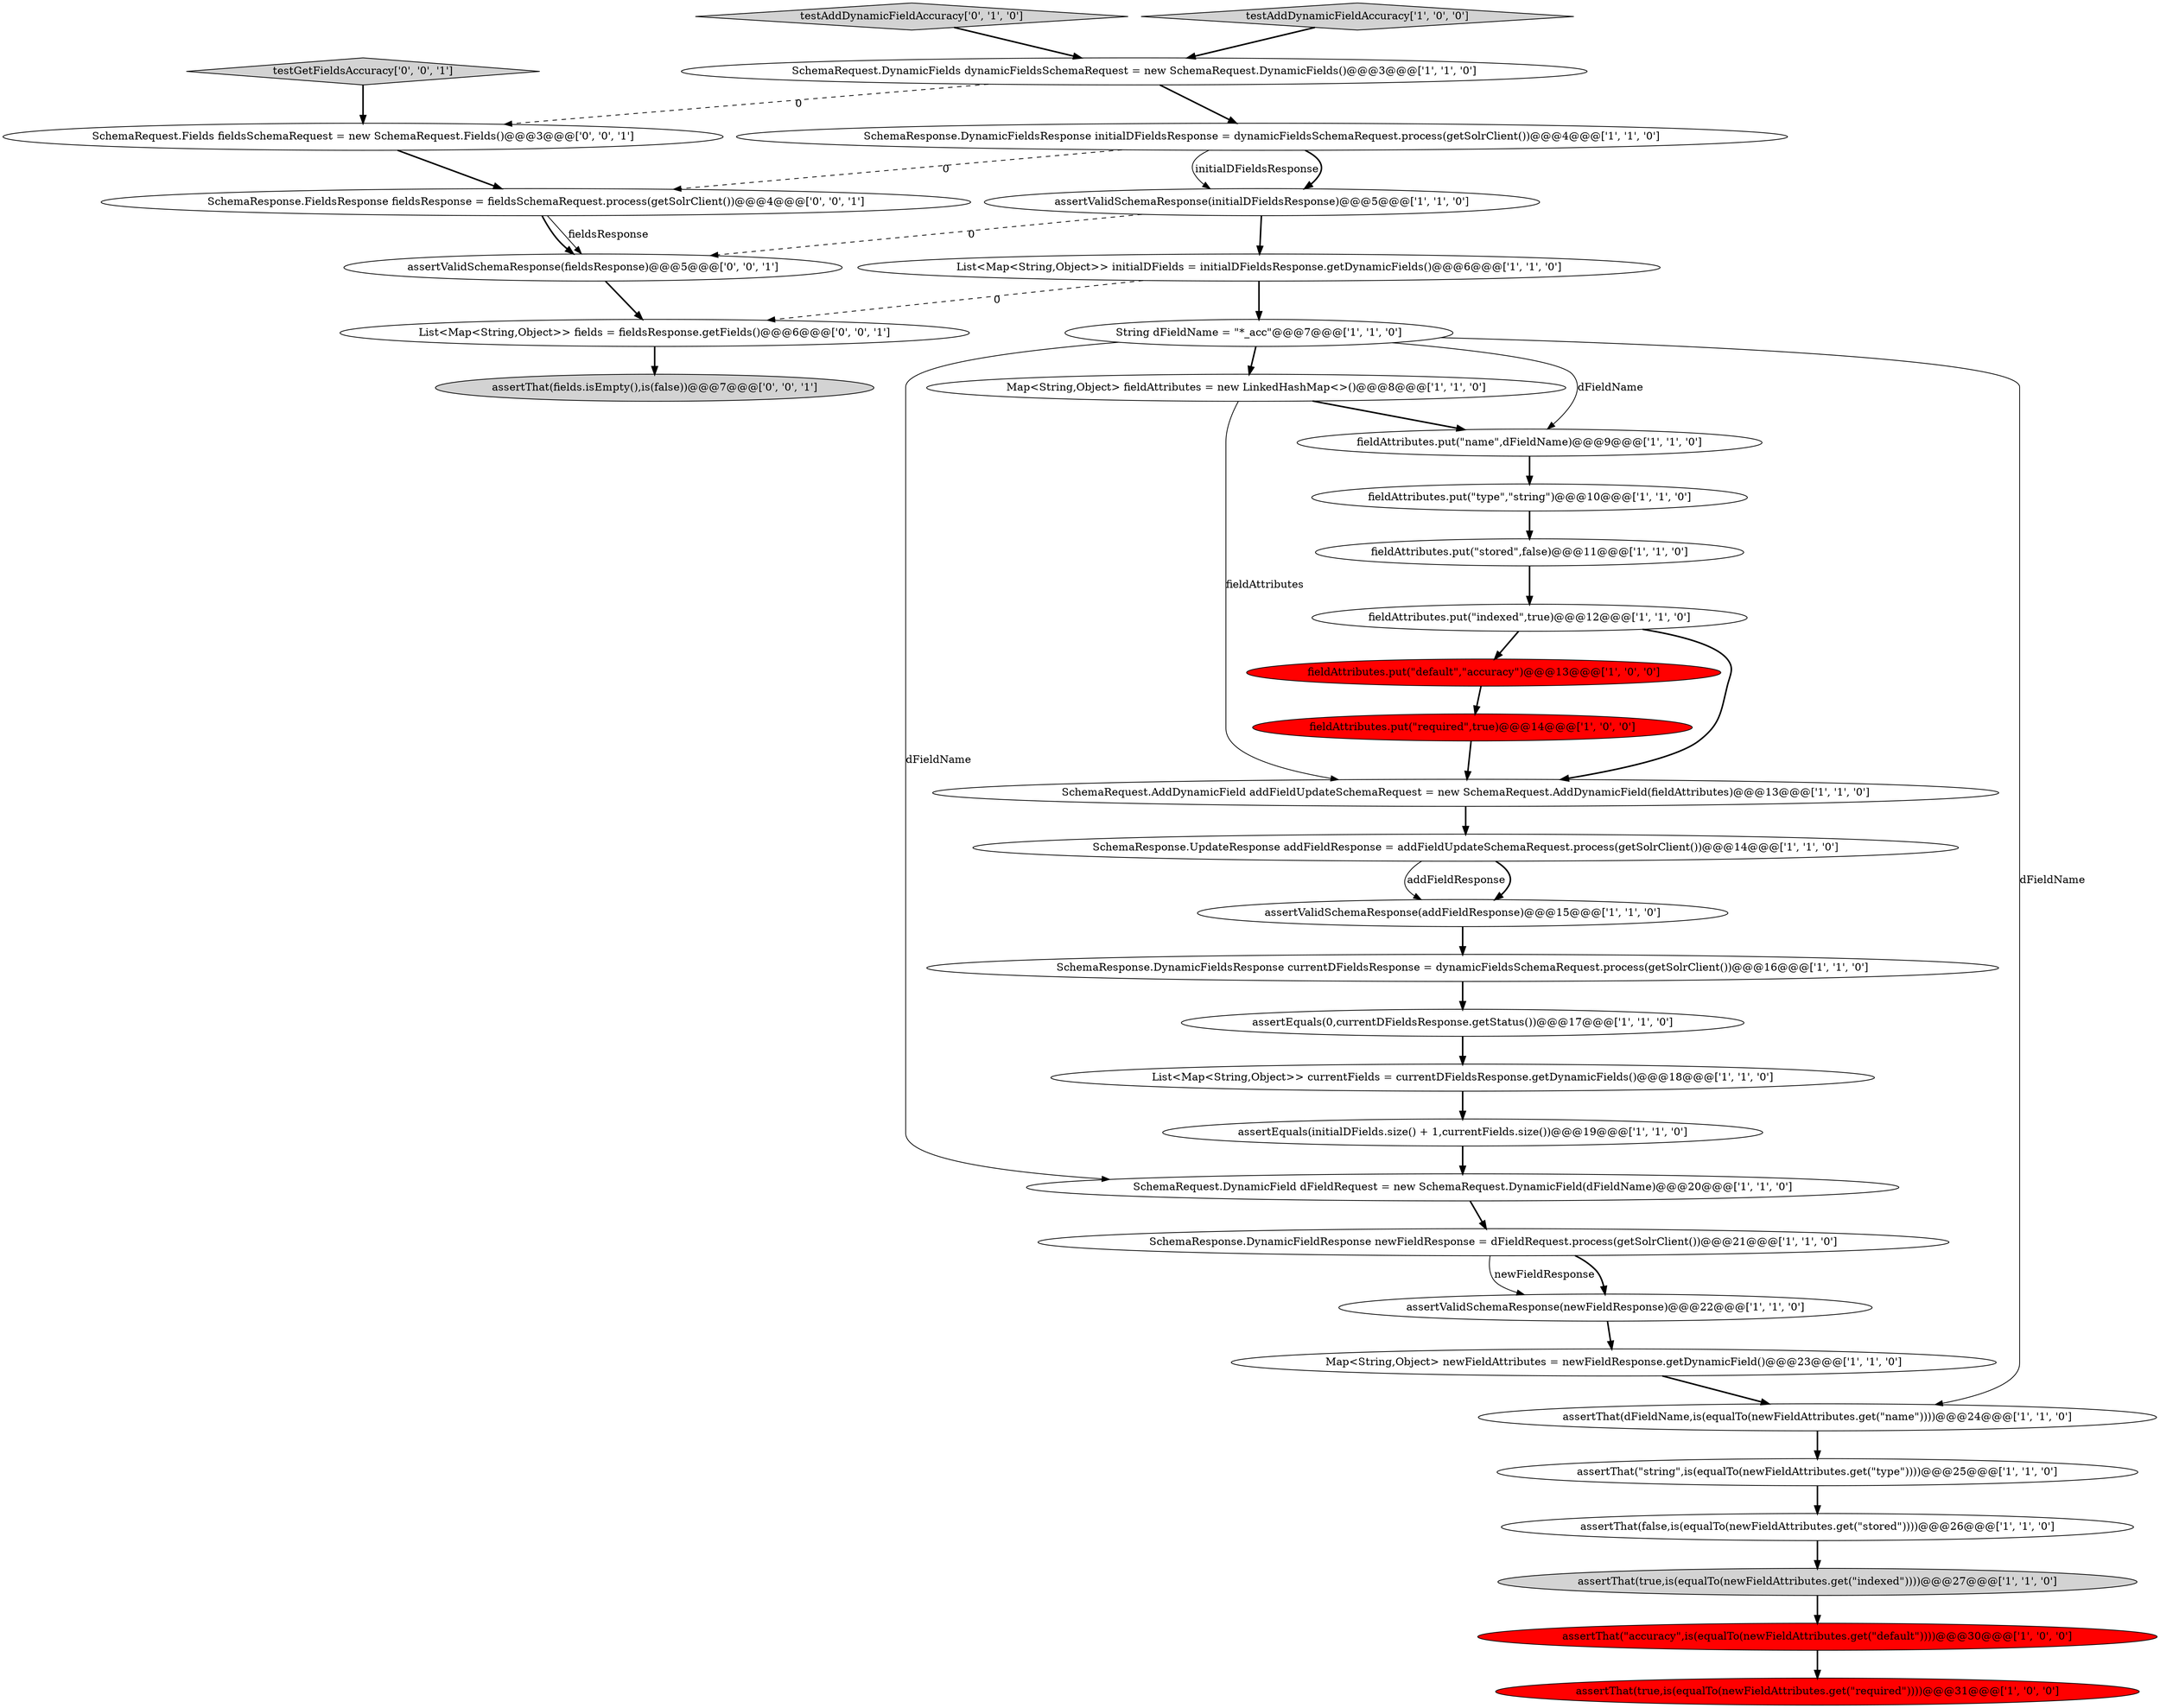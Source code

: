 digraph {
3 [style = filled, label = "assertEquals(0,currentDFieldsResponse.getStatus())@@@17@@@['1', '1', '0']", fillcolor = white, shape = ellipse image = "AAA0AAABBB1BBB"];
17 [style = filled, label = "assertThat(true,is(equalTo(newFieldAttributes.get(\"indexed\"))))@@@27@@@['1', '1', '0']", fillcolor = lightgray, shape = ellipse image = "AAA0AAABBB1BBB"];
10 [style = filled, label = "assertThat(\"string\",is(equalTo(newFieldAttributes.get(\"type\"))))@@@25@@@['1', '1', '0']", fillcolor = white, shape = ellipse image = "AAA0AAABBB1BBB"];
1 [style = filled, label = "assertValidSchemaResponse(addFieldResponse)@@@15@@@['1', '1', '0']", fillcolor = white, shape = ellipse image = "AAA0AAABBB1BBB"];
4 [style = filled, label = "fieldAttributes.put(\"required\",true)@@@14@@@['1', '0', '0']", fillcolor = red, shape = ellipse image = "AAA1AAABBB1BBB"];
28 [style = filled, label = "assertEquals(initialDFields.size() + 1,currentFields.size())@@@19@@@['1', '1', '0']", fillcolor = white, shape = ellipse image = "AAA0AAABBB1BBB"];
0 [style = filled, label = "fieldAttributes.put(\"stored\",false)@@@11@@@['1', '1', '0']", fillcolor = white, shape = ellipse image = "AAA0AAABBB1BBB"];
13 [style = filled, label = "fieldAttributes.put(\"type\",\"string\")@@@10@@@['1', '1', '0']", fillcolor = white, shape = ellipse image = "AAA0AAABBB1BBB"];
6 [style = filled, label = "fieldAttributes.put(\"name\",dFieldName)@@@9@@@['1', '1', '0']", fillcolor = white, shape = ellipse image = "AAA0AAABBB1BBB"];
5 [style = filled, label = "SchemaResponse.DynamicFieldsResponse currentDFieldsResponse = dynamicFieldsSchemaRequest.process(getSolrClient())@@@16@@@['1', '1', '0']", fillcolor = white, shape = ellipse image = "AAA0AAABBB1BBB"];
30 [style = filled, label = "testAddDynamicFieldAccuracy['0', '1', '0']", fillcolor = lightgray, shape = diamond image = "AAA0AAABBB2BBB"];
9 [style = filled, label = "List<Map<String,Object>> initialDFields = initialDFieldsResponse.getDynamicFields()@@@6@@@['1', '1', '0']", fillcolor = white, shape = ellipse image = "AAA0AAABBB1BBB"];
22 [style = filled, label = "Map<String,Object> newFieldAttributes = newFieldResponse.getDynamicField()@@@23@@@['1', '1', '0']", fillcolor = white, shape = ellipse image = "AAA0AAABBB1BBB"];
18 [style = filled, label = "SchemaResponse.DynamicFieldResponse newFieldResponse = dFieldRequest.process(getSolrClient())@@@21@@@['1', '1', '0']", fillcolor = white, shape = ellipse image = "AAA0AAABBB1BBB"];
8 [style = filled, label = "assertThat(\"accuracy\",is(equalTo(newFieldAttributes.get(\"default\"))))@@@30@@@['1', '0', '0']", fillcolor = red, shape = ellipse image = "AAA1AAABBB1BBB"];
19 [style = filled, label = "SchemaRequest.DynamicField dFieldRequest = new SchemaRequest.DynamicField(dFieldName)@@@20@@@['1', '1', '0']", fillcolor = white, shape = ellipse image = "AAA0AAABBB1BBB"];
15 [style = filled, label = "assertThat(dFieldName,is(equalTo(newFieldAttributes.get(\"name\"))))@@@24@@@['1', '1', '0']", fillcolor = white, shape = ellipse image = "AAA0AAABBB1BBB"];
34 [style = filled, label = "testGetFieldsAccuracy['0', '0', '1']", fillcolor = lightgray, shape = diamond image = "AAA0AAABBB3BBB"];
27 [style = filled, label = "assertThat(true,is(equalTo(newFieldAttributes.get(\"required\"))))@@@31@@@['1', '0', '0']", fillcolor = red, shape = ellipse image = "AAA1AAABBB1BBB"];
16 [style = filled, label = "assertValidSchemaResponse(newFieldResponse)@@@22@@@['1', '1', '0']", fillcolor = white, shape = ellipse image = "AAA0AAABBB1BBB"];
21 [style = filled, label = "fieldAttributes.put(\"indexed\",true)@@@12@@@['1', '1', '0']", fillcolor = white, shape = ellipse image = "AAA0AAABBB1BBB"];
35 [style = filled, label = "SchemaResponse.FieldsResponse fieldsResponse = fieldsSchemaRequest.process(getSolrClient())@@@4@@@['0', '0', '1']", fillcolor = white, shape = ellipse image = "AAA0AAABBB3BBB"];
26 [style = filled, label = "List<Map<String,Object>> currentFields = currentDFieldsResponse.getDynamicFields()@@@18@@@['1', '1', '0']", fillcolor = white, shape = ellipse image = "AAA0AAABBB1BBB"];
24 [style = filled, label = "fieldAttributes.put(\"default\",\"accuracy\")@@@13@@@['1', '0', '0']", fillcolor = red, shape = ellipse image = "AAA1AAABBB1BBB"];
7 [style = filled, label = "SchemaRequest.AddDynamicField addFieldUpdateSchemaRequest = new SchemaRequest.AddDynamicField(fieldAttributes)@@@13@@@['1', '1', '0']", fillcolor = white, shape = ellipse image = "AAA0AAABBB1BBB"];
33 [style = filled, label = "SchemaRequest.Fields fieldsSchemaRequest = new SchemaRequest.Fields()@@@3@@@['0', '0', '1']", fillcolor = white, shape = ellipse image = "AAA0AAABBB3BBB"];
31 [style = filled, label = "List<Map<String,Object>> fields = fieldsResponse.getFields()@@@6@@@['0', '0', '1']", fillcolor = white, shape = ellipse image = "AAA0AAABBB3BBB"];
20 [style = filled, label = "assertValidSchemaResponse(initialDFieldsResponse)@@@5@@@['1', '1', '0']", fillcolor = white, shape = ellipse image = "AAA0AAABBB1BBB"];
29 [style = filled, label = "Map<String,Object> fieldAttributes = new LinkedHashMap<>()@@@8@@@['1', '1', '0']", fillcolor = white, shape = ellipse image = "AAA0AAABBB1BBB"];
11 [style = filled, label = "SchemaResponse.UpdateResponse addFieldResponse = addFieldUpdateSchemaRequest.process(getSolrClient())@@@14@@@['1', '1', '0']", fillcolor = white, shape = ellipse image = "AAA0AAABBB1BBB"];
25 [style = filled, label = "String dFieldName = \"*_acc\"@@@7@@@['1', '1', '0']", fillcolor = white, shape = ellipse image = "AAA0AAABBB1BBB"];
32 [style = filled, label = "assertThat(fields.isEmpty(),is(false))@@@7@@@['0', '0', '1']", fillcolor = lightgray, shape = ellipse image = "AAA0AAABBB3BBB"];
23 [style = filled, label = "assertThat(false,is(equalTo(newFieldAttributes.get(\"stored\"))))@@@26@@@['1', '1', '0']", fillcolor = white, shape = ellipse image = "AAA0AAABBB1BBB"];
14 [style = filled, label = "SchemaResponse.DynamicFieldsResponse initialDFieldsResponse = dynamicFieldsSchemaRequest.process(getSolrClient())@@@4@@@['1', '1', '0']", fillcolor = white, shape = ellipse image = "AAA0AAABBB1BBB"];
12 [style = filled, label = "testAddDynamicFieldAccuracy['1', '0', '0']", fillcolor = lightgray, shape = diamond image = "AAA0AAABBB1BBB"];
2 [style = filled, label = "SchemaRequest.DynamicFields dynamicFieldsSchemaRequest = new SchemaRequest.DynamicFields()@@@3@@@['1', '1', '0']", fillcolor = white, shape = ellipse image = "AAA0AAABBB1BBB"];
36 [style = filled, label = "assertValidSchemaResponse(fieldsResponse)@@@5@@@['0', '0', '1']", fillcolor = white, shape = ellipse image = "AAA0AAABBB3BBB"];
1->5 [style = bold, label=""];
5->3 [style = bold, label=""];
17->8 [style = bold, label=""];
15->10 [style = bold, label=""];
19->18 [style = bold, label=""];
7->11 [style = bold, label=""];
22->15 [style = bold, label=""];
33->35 [style = bold, label=""];
25->15 [style = solid, label="dFieldName"];
20->9 [style = bold, label=""];
11->1 [style = bold, label=""];
35->36 [style = solid, label="fieldsResponse"];
29->7 [style = solid, label="fieldAttributes"];
31->32 [style = bold, label=""];
36->31 [style = bold, label=""];
34->33 [style = bold, label=""];
3->26 [style = bold, label=""];
21->24 [style = bold, label=""];
0->21 [style = bold, label=""];
25->6 [style = solid, label="dFieldName"];
25->29 [style = bold, label=""];
18->16 [style = solid, label="newFieldResponse"];
16->22 [style = bold, label=""];
4->7 [style = bold, label=""];
29->6 [style = bold, label=""];
12->2 [style = bold, label=""];
24->4 [style = bold, label=""];
9->31 [style = dashed, label="0"];
20->36 [style = dashed, label="0"];
10->23 [style = bold, label=""];
9->25 [style = bold, label=""];
6->13 [style = bold, label=""];
2->14 [style = bold, label=""];
28->19 [style = bold, label=""];
14->20 [style = solid, label="initialDFieldsResponse"];
21->7 [style = bold, label=""];
23->17 [style = bold, label=""];
14->35 [style = dashed, label="0"];
2->33 [style = dashed, label="0"];
26->28 [style = bold, label=""];
11->1 [style = solid, label="addFieldResponse"];
35->36 [style = bold, label=""];
30->2 [style = bold, label=""];
8->27 [style = bold, label=""];
25->19 [style = solid, label="dFieldName"];
14->20 [style = bold, label=""];
13->0 [style = bold, label=""];
18->16 [style = bold, label=""];
}

